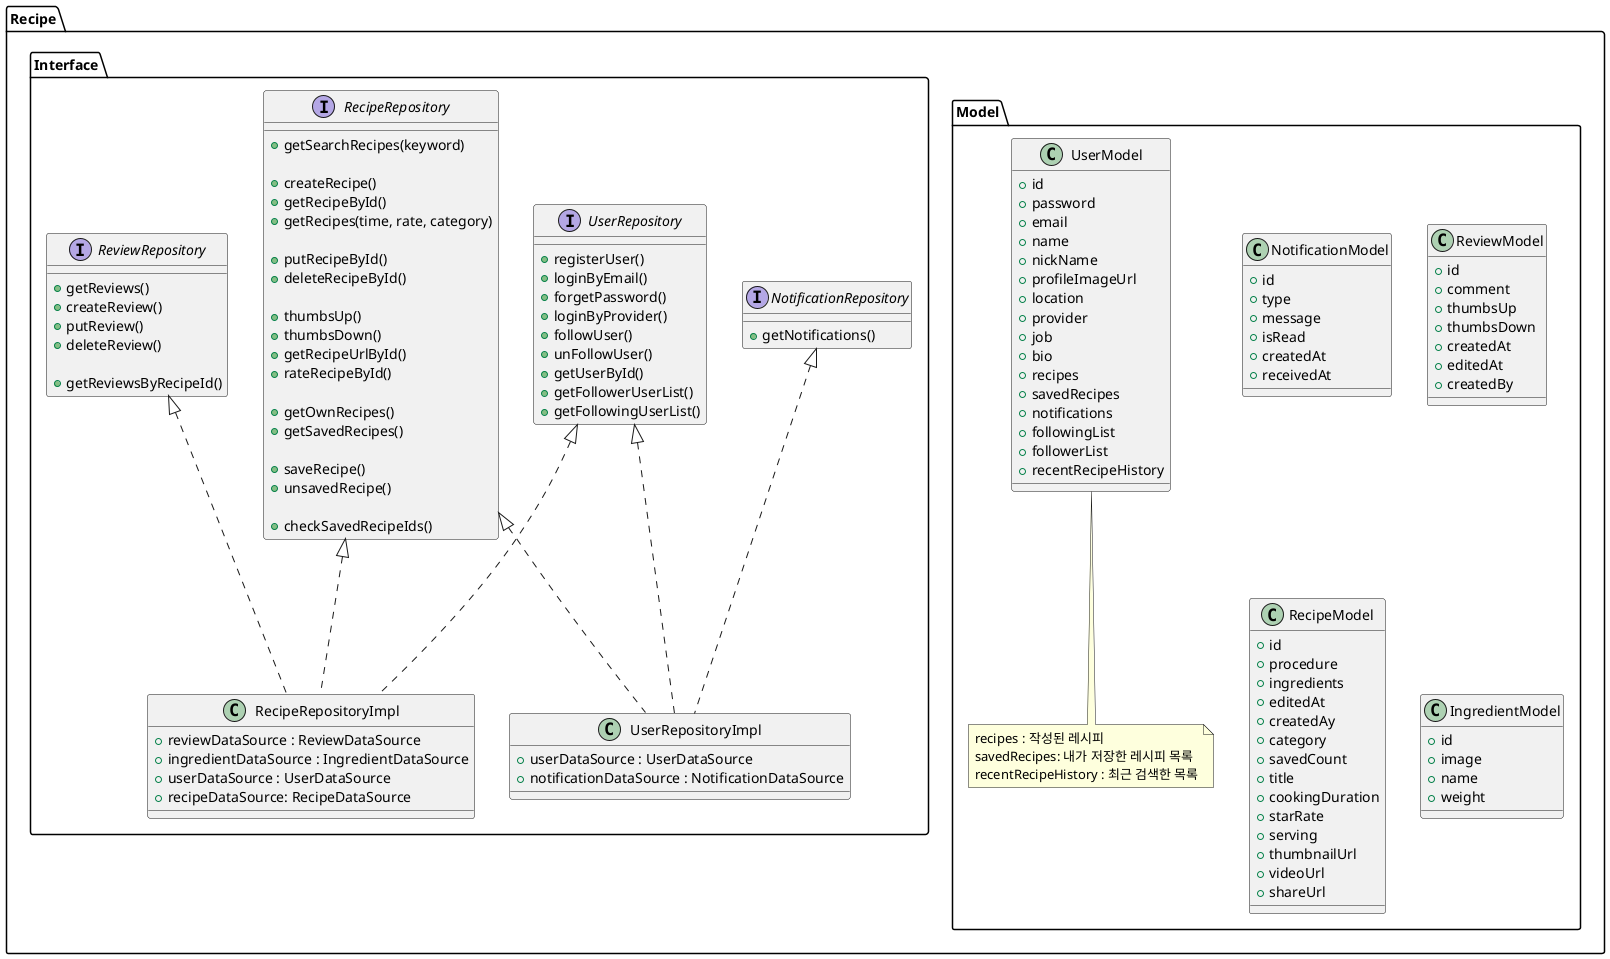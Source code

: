 @startuml

package "Recipe"{
top to bottom direction
    package "Model" {
        class UserModel {
            +id
            +password
            +email
            +name
            +nickName
            +profileImageUrl
            +location
            +provider
            +job
            +bio
            +recipes
            +savedRecipes
            +notifications
            +followingList
            +followerList
            +recentRecipeHistory
        }
            note bottom of UserModel
            recipes : 작성된 레시피
            savedRecipes: 내가 저장한 레시피 목록
            recentRecipeHistory : 최근 검색한 목록
            end note

        class NotificationModel {
            +id
            +type
            +message
            +isRead
            +createdAt
            +receivedAt
        }
        class ReviewModel {
            +id
            +comment
            +thumbsUp
            +thumbsDown
            +createdAt
            +editedAt
            +createdBy
        }

        class RecipeModel {
            +id
            +procedure
            +ingredients
            +editedAt
            +createdAy
            +category
            +savedCount
            +title
            +cookingDuration
            +starRate
            +serving
            +thumbnailUrl
            +videoUrl
            +shareUrl
        }

        class IngredientModel {
            +id
            +image
            +name
            +weight
        }
    }




    package "Interface"{
        class UserRepositoryImpl implements UserRepository, NotificationRepository, RecipeRepository {
            +userDataSource : UserDataSource
            +notificationDataSource : NotificationDataSource
        }


        interface UserRepository {
            +registerUser()
            +loginByEmail()
            +forgetPassword()
            +loginByProvider()
            +followUser()
            +unFollowUser()
            +getUserById()
            +getFollowerUserList()
            +getFollowingUserList()
        }

        interface NotificationRepository {
            +getNotifications()
        }


        interface ReviewRepository {
            +getReviews()
            +createReview()
            +putReview()
            +deleteReview()

            +getReviewsByRecipeId()

        }



        class RecipeRepositoryImpl implements RecipeRepository, ReviewRepository, UserRepository {
            +reviewDataSource : ReviewDataSource
            +ingredientDataSource : IngredientDataSource
            +userDataSource : UserDataSource
            +recipeDataSource: RecipeDataSource
        }








        interface RecipeRepository {

            +getSearchRecipes(keyword)

            +createRecipe()
            +getRecipeById()
            +getRecipes(time, rate, category)

            +putRecipeById()
            +deleteRecipeById()

            +thumbsUp()
            +thumbsDown()


            +getRecipeUrlById()
            +rateRecipeById()

            +getOwnRecipes()
            +getSavedRecipes()

            +saveRecipe()
            +unsavedRecipe()

            +checkSavedRecipeIds()
        }
    }
}

@enduml
